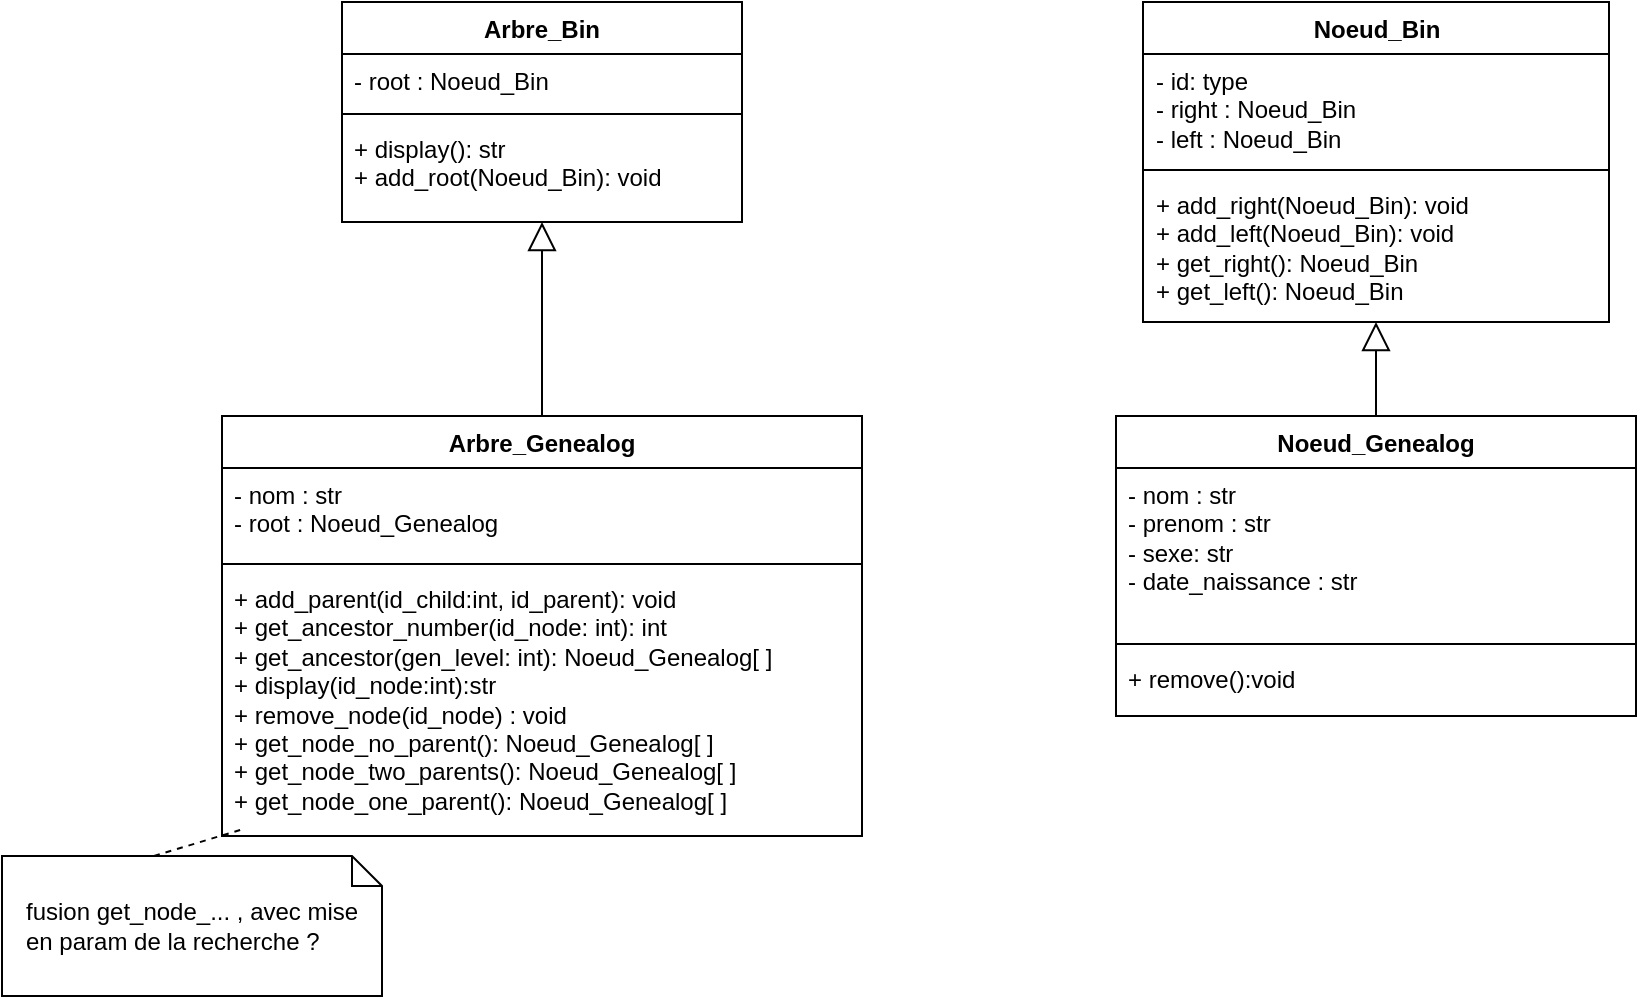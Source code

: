 <mxfile version="26.0.3">
  <diagram name="diag_class" id="dIloEfSSjUv7zk5Za_LW">
    <mxGraphModel dx="1434" dy="817" grid="1" gridSize="10" guides="1" tooltips="1" connect="1" arrows="1" fold="1" page="1" pageScale="1" pageWidth="827" pageHeight="1169" math="0" shadow="0">
      <root>
        <mxCell id="0" />
        <mxCell id="1" parent="0" />
        <mxCell id="Jag5pYAL4qDpF_p2UUnN-1" value="Arbre_Genealog" style="swimlane;fontStyle=1;align=center;verticalAlign=top;childLayout=stackLayout;horizontal=1;startSize=26;horizontalStack=0;resizeParent=1;resizeParentMax=0;resizeLast=0;collapsible=1;marginBottom=0;whiteSpace=wrap;html=1;" parent="1" vertex="1">
          <mxGeometry x="115" y="677" width="320" height="210" as="geometry">
            <mxRectangle x="220" y="230" width="130" height="30" as="alternateBounds" />
          </mxGeometry>
        </mxCell>
        <mxCell id="Jag5pYAL4qDpF_p2UUnN-2" value="- nom : str&lt;div&gt;- root : Noeud_Genealog&lt;/div&gt;" style="text;strokeColor=none;fillColor=none;align=left;verticalAlign=top;spacingLeft=4;spacingRight=4;overflow=hidden;rotatable=0;points=[[0,0.5],[1,0.5]];portConstraint=eastwest;whiteSpace=wrap;html=1;" parent="Jag5pYAL4qDpF_p2UUnN-1" vertex="1">
          <mxGeometry y="26" width="320" height="44" as="geometry" />
        </mxCell>
        <mxCell id="Jag5pYAL4qDpF_p2UUnN-3" value="" style="line;strokeWidth=1;fillColor=none;align=left;verticalAlign=middle;spacingTop=-1;spacingLeft=3;spacingRight=3;rotatable=0;labelPosition=right;points=[];portConstraint=eastwest;strokeColor=inherit;" parent="Jag5pYAL4qDpF_p2UUnN-1" vertex="1">
          <mxGeometry y="70" width="320" height="8" as="geometry" />
        </mxCell>
        <mxCell id="Jag5pYAL4qDpF_p2UUnN-4" value="+ add_parent(id_child:int, id_parent): void&lt;div&gt;&lt;div&gt;&lt;span style=&quot;background-color: transparent; color: light-dark(rgb(0, 0, 0), rgb(255, 255, 255));&quot;&gt;+ get_ancestor_number(id_node: int): int&lt;/span&gt;&lt;/div&gt;&lt;div&gt;+ get_ancestor(gen_level: int): Noeud_Genealog[ ]&lt;/div&gt;&lt;/div&gt;&lt;div&gt;+ display(id_node:int):str&lt;/div&gt;&lt;div&gt;+ remove_node(id_node) : void&lt;/div&gt;&lt;div&gt;+ get_node_no_parent(): Noeud_Genealog[ ]&lt;/div&gt;&lt;div&gt;+ get_node_two_parents(): Noeud_Genealog[ ]&lt;/div&gt;&lt;div&gt;+ get_node_one_parent(): Noeud_Genealog[ ]&lt;/div&gt;" style="text;strokeColor=none;fillColor=none;align=left;verticalAlign=top;spacingLeft=4;spacingRight=4;overflow=hidden;rotatable=0;points=[[0,0.5],[1,0.5]];portConstraint=eastwest;whiteSpace=wrap;html=1;" parent="Jag5pYAL4qDpF_p2UUnN-1" vertex="1">
          <mxGeometry y="78" width="320" height="132" as="geometry" />
        </mxCell>
        <mxCell id="Jag5pYAL4qDpF_p2UUnN-5" value="Noeud_Genealog" style="swimlane;fontStyle=1;align=center;verticalAlign=top;childLayout=stackLayout;horizontal=1;startSize=26;horizontalStack=0;resizeParent=1;resizeParentMax=0;resizeLast=0;collapsible=1;marginBottom=0;whiteSpace=wrap;html=1;" parent="1" vertex="1">
          <mxGeometry x="562" y="677" width="260" height="150" as="geometry">
            <mxRectangle x="220" y="230" width="130" height="30" as="alternateBounds" />
          </mxGeometry>
        </mxCell>
        <mxCell id="Jag5pYAL4qDpF_p2UUnN-6" value="&lt;div&gt;&lt;div&gt;&lt;span style=&quot;background-color: transparent; color: light-dark(rgb(0, 0, 0), rgb(255, 255, 255));&quot;&gt;- nom : str&lt;/span&gt;&lt;/div&gt;&lt;/div&gt;&lt;div&gt;- prenom : str&lt;/div&gt;&lt;div&gt;- sexe: str&lt;/div&gt;&lt;div&gt;- date_naissance : str&lt;/div&gt;" style="text;strokeColor=none;fillColor=none;align=left;verticalAlign=top;spacingLeft=4;spacingRight=4;overflow=hidden;rotatable=0;points=[[0,0.5],[1,0.5]];portConstraint=eastwest;whiteSpace=wrap;html=1;" parent="Jag5pYAL4qDpF_p2UUnN-5" vertex="1">
          <mxGeometry y="26" width="260" height="84" as="geometry" />
        </mxCell>
        <mxCell id="Jag5pYAL4qDpF_p2UUnN-7" value="" style="line;strokeWidth=1;fillColor=none;align=left;verticalAlign=middle;spacingTop=-1;spacingLeft=3;spacingRight=3;rotatable=0;labelPosition=right;points=[];portConstraint=eastwest;strokeColor=inherit;" parent="Jag5pYAL4qDpF_p2UUnN-5" vertex="1">
          <mxGeometry y="110" width="260" height="8" as="geometry" />
        </mxCell>
        <mxCell id="Jag5pYAL4qDpF_p2UUnN-8" value="+ remove():void" style="text;strokeColor=none;fillColor=none;align=left;verticalAlign=top;spacingLeft=4;spacingRight=4;overflow=hidden;rotatable=0;points=[[0,0.5],[1,0.5]];portConstraint=eastwest;whiteSpace=wrap;html=1;" parent="Jag5pYAL4qDpF_p2UUnN-5" vertex="1">
          <mxGeometry y="118" width="260" height="32" as="geometry" />
        </mxCell>
        <mxCell id="Jag5pYAL4qDpF_p2UUnN-9" value="Noeud_Bin" style="swimlane;fontStyle=1;align=center;verticalAlign=top;childLayout=stackLayout;horizontal=1;startSize=26;horizontalStack=0;resizeParent=1;resizeParentMax=0;resizeLast=0;collapsible=1;marginBottom=0;whiteSpace=wrap;html=1;" parent="1" vertex="1">
          <mxGeometry x="575.5" y="470" width="233" height="160" as="geometry" />
        </mxCell>
        <mxCell id="Jag5pYAL4qDpF_p2UUnN-10" value="- id: type&lt;div&gt;- right : Noeud_Bin&lt;/div&gt;&lt;div&gt;- left : Noeud_Bin&lt;/div&gt;" style="text;strokeColor=none;fillColor=none;align=left;verticalAlign=top;spacingLeft=4;spacingRight=4;overflow=hidden;rotatable=0;points=[[0,0.5],[1,0.5]];portConstraint=eastwest;whiteSpace=wrap;html=1;" parent="Jag5pYAL4qDpF_p2UUnN-9" vertex="1">
          <mxGeometry y="26" width="233" height="54" as="geometry" />
        </mxCell>
        <mxCell id="Jag5pYAL4qDpF_p2UUnN-11" value="" style="line;strokeWidth=1;fillColor=none;align=left;verticalAlign=middle;spacingTop=-1;spacingLeft=3;spacingRight=3;rotatable=0;labelPosition=right;points=[];portConstraint=eastwest;strokeColor=inherit;" parent="Jag5pYAL4qDpF_p2UUnN-9" vertex="1">
          <mxGeometry y="80" width="233" height="8" as="geometry" />
        </mxCell>
        <mxCell id="Jag5pYAL4qDpF_p2UUnN-12" value="+ add_right(Noeud_Bin): void&lt;div&gt;+ add_left(Noeud_Bin): void&lt;/div&gt;&lt;div&gt;+ get_right(): Noeud_Bin&lt;/div&gt;&lt;div&gt;+ get_left(): Noeud_Bin&lt;/div&gt;" style="text;strokeColor=none;fillColor=none;align=left;verticalAlign=top;spacingLeft=4;spacingRight=4;overflow=hidden;rotatable=0;points=[[0,0.5],[1,0.5]];portConstraint=eastwest;whiteSpace=wrap;html=1;" parent="Jag5pYAL4qDpF_p2UUnN-9" vertex="1">
          <mxGeometry y="88" width="233" height="72" as="geometry" />
        </mxCell>
        <mxCell id="Jag5pYAL4qDpF_p2UUnN-13" value="Arbre_Bin" style="swimlane;fontStyle=1;align=center;verticalAlign=top;childLayout=stackLayout;horizontal=1;startSize=26;horizontalStack=0;resizeParent=1;resizeParentMax=0;resizeLast=0;collapsible=1;marginBottom=0;whiteSpace=wrap;html=1;" parent="1" vertex="1">
          <mxGeometry x="175" y="470" width="200" height="110" as="geometry" />
        </mxCell>
        <mxCell id="Jag5pYAL4qDpF_p2UUnN-14" value="- root : Noeud_Bin" style="text;strokeColor=none;fillColor=none;align=left;verticalAlign=top;spacingLeft=4;spacingRight=4;overflow=hidden;rotatable=0;points=[[0,0.5],[1,0.5]];portConstraint=eastwest;whiteSpace=wrap;html=1;" parent="Jag5pYAL4qDpF_p2UUnN-13" vertex="1">
          <mxGeometry y="26" width="200" height="26" as="geometry" />
        </mxCell>
        <mxCell id="Jag5pYAL4qDpF_p2UUnN-15" value="" style="line;strokeWidth=1;fillColor=none;align=left;verticalAlign=middle;spacingTop=-1;spacingLeft=3;spacingRight=3;rotatable=0;labelPosition=right;points=[];portConstraint=eastwest;strokeColor=inherit;" parent="Jag5pYAL4qDpF_p2UUnN-13" vertex="1">
          <mxGeometry y="52" width="200" height="8" as="geometry" />
        </mxCell>
        <mxCell id="Jag5pYAL4qDpF_p2UUnN-16" value="+ display(): str&lt;div&gt;+ add_root(Noeud_Bin): void&lt;/div&gt;" style="text;strokeColor=none;fillColor=none;align=left;verticalAlign=top;spacingLeft=4;spacingRight=4;overflow=hidden;rotatable=0;points=[[0,0.5],[1,0.5]];portConstraint=eastwest;whiteSpace=wrap;html=1;" parent="Jag5pYAL4qDpF_p2UUnN-13" vertex="1">
          <mxGeometry y="60" width="200" height="50" as="geometry" />
        </mxCell>
        <mxCell id="Jag5pYAL4qDpF_p2UUnN-20" value="" style="endArrow=block;endFill=0;endSize=12;html=1;rounded=0;exitX=0.5;exitY=0;exitDx=0;exitDy=0;" parent="1" source="Jag5pYAL4qDpF_p2UUnN-1" target="Jag5pYAL4qDpF_p2UUnN-13" edge="1">
          <mxGeometry width="160" relative="1" as="geometry">
            <mxPoint x="305" y="897" as="sourcePoint" />
            <mxPoint x="465" y="897" as="targetPoint" />
          </mxGeometry>
        </mxCell>
        <mxCell id="Jag5pYAL4qDpF_p2UUnN-21" value="" style="endArrow=block;endFill=0;endSize=12;html=1;rounded=0;exitX=0.5;exitY=0;exitDx=0;exitDy=0;" parent="1" source="Jag5pYAL4qDpF_p2UUnN-5" target="Jag5pYAL4qDpF_p2UUnN-9" edge="1">
          <mxGeometry width="160" relative="1" as="geometry">
            <mxPoint x="595" y="917" as="sourcePoint" />
            <mxPoint x="755" y="917" as="targetPoint" />
          </mxGeometry>
        </mxCell>
        <mxCell id="Jag5pYAL4qDpF_p2UUnN-32" value="fusion get_node_... , avec mise en param de la recherche ?" style="shape=note;size=15;align=left;spacingLeft=10;html=1;whiteSpace=wrap;" parent="1" vertex="1">
          <mxGeometry x="5" y="897" width="190" height="70" as="geometry" />
        </mxCell>
        <mxCell id="Jag5pYAL4qDpF_p2UUnN-33" value="" style="edgeStyle=none;endArrow=none;exitX=0.4;exitY=0;dashed=1;html=1;rounded=0;entryX=0.034;entryY=0.973;entryDx=0;entryDy=0;entryPerimeter=0;" parent="1" source="Jag5pYAL4qDpF_p2UUnN-32" target="Jag5pYAL4qDpF_p2UUnN-4" edge="1">
          <mxGeometry x="1" relative="1" as="geometry">
            <mxPoint x="105" y="917" as="targetPoint" />
          </mxGeometry>
        </mxCell>
      </root>
    </mxGraphModel>
  </diagram>
</mxfile>
